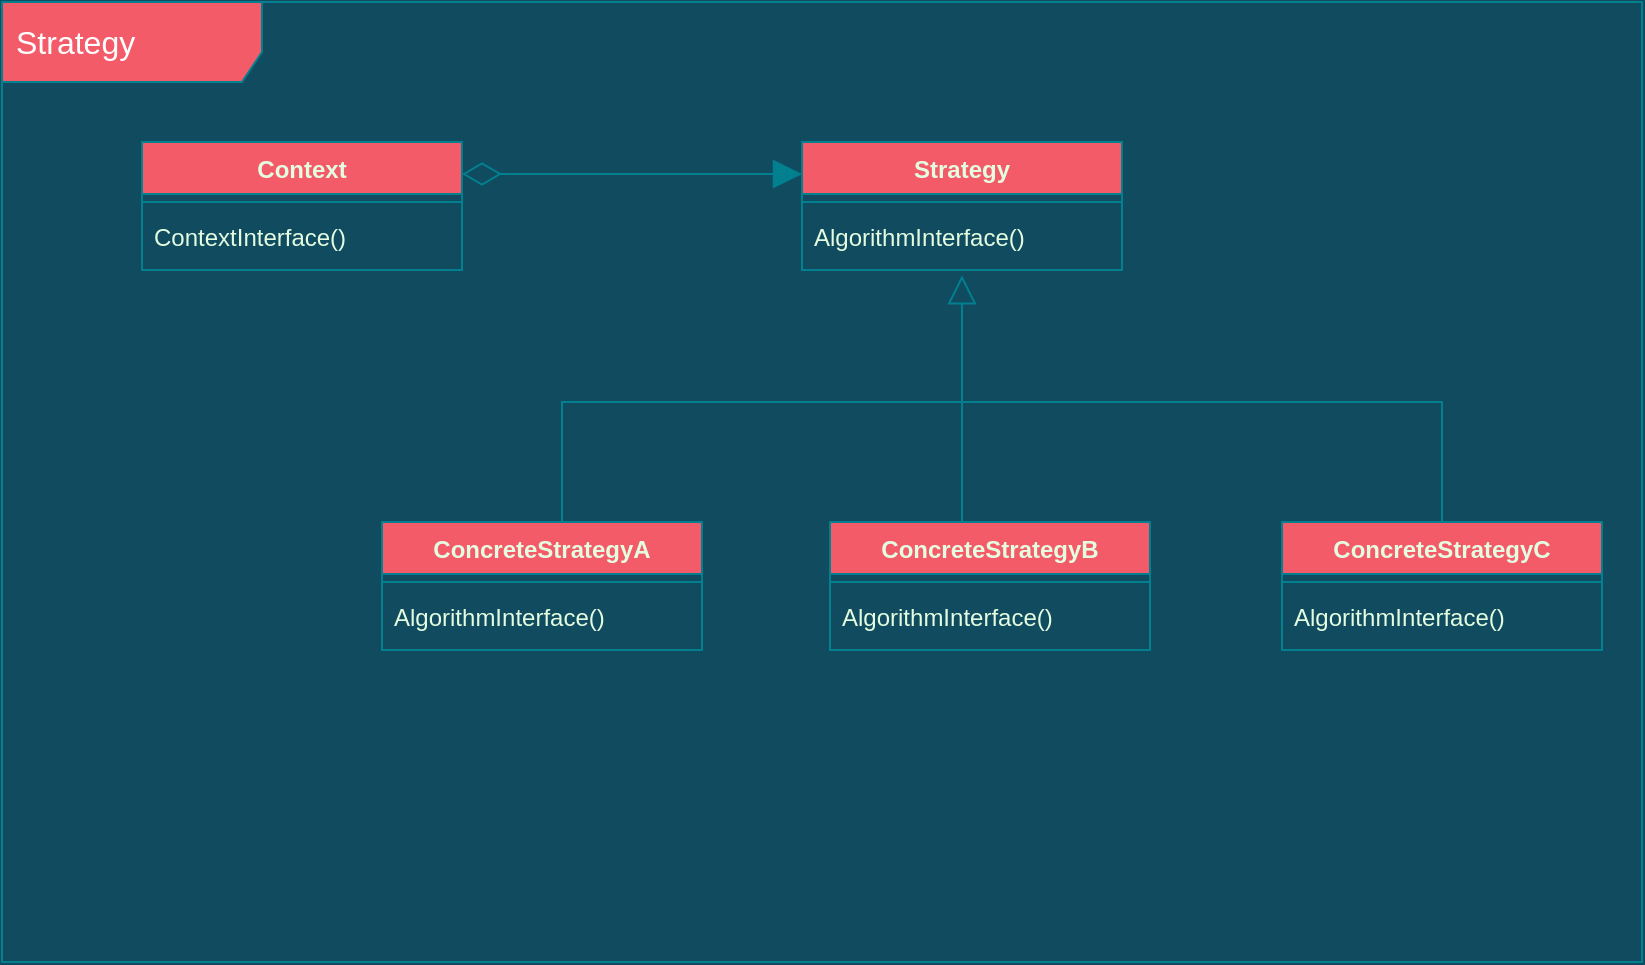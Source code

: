 <mxfile version="15.5.4" type="embed"><diagram id="F_gQ_7oDBF0sjKnGtIvj" name="Page-1"><mxGraphModel dx="1712" dy="1103" grid="1" gridSize="10" guides="1" tooltips="1" connect="1" arrows="1" fold="1" page="1" pageScale="1" pageWidth="827" pageHeight="1169" background="#114B5F" math="0" shadow="0"><root><mxCell id="0"/><mxCell id="1" parent="0"/><mxCell id="82" value="&lt;font color=&quot;#ffffff&quot;&gt;&lt;span style=&quot;font-size: 16px&quot;&gt;Strategy&lt;br&gt;&lt;/span&gt;&lt;/font&gt;" style="shape=umlFrame;whiteSpace=wrap;html=1;width=130;height=40;boundedLbl=1;verticalAlign=middle;align=left;spacingLeft=5;fillColor=#F45B69;strokeColor=#028090;fontColor=#E4FDE1;" parent="1" vertex="1"><mxGeometry y="240" width="820" height="480" as="geometry"/></mxCell><mxCell id="324" value="Context" style="swimlane;fontStyle=1;align=center;verticalAlign=top;childLayout=stackLayout;horizontal=1;startSize=26;horizontalStack=0;resizeParent=1;resizeParentMax=0;resizeLast=0;collapsible=1;marginBottom=0;rounded=0;sketch=0;fontColor=#E4FDE1;strokeColor=#028090;fillColor=#F45B69;" vertex="1" parent="1"><mxGeometry x="70" y="310" width="160" height="64" as="geometry"/></mxCell><mxCell id="326" value="" style="line;strokeWidth=1;fillColor=none;align=left;verticalAlign=middle;spacingTop=-1;spacingLeft=3;spacingRight=3;rotatable=0;labelPosition=right;points=[];portConstraint=eastwest;rounded=0;sketch=0;fontColor=#E4FDE1;labelBackgroundColor=#114B5F;strokeColor=#028090;" vertex="1" parent="324"><mxGeometry y="26" width="160" height="8" as="geometry"/></mxCell><mxCell id="327" value="ContextInterface()" style="text;strokeColor=none;fillColor=none;align=left;verticalAlign=top;spacingLeft=4;spacingRight=4;overflow=hidden;rotatable=0;points=[[0,0.5],[1,0.5]];portConstraint=eastwest;rounded=0;sketch=0;fontColor=#E4FDE1;" vertex="1" parent="324"><mxGeometry y="34" width="160" height="30" as="geometry"/></mxCell><mxCell id="360" value="Strategy" style="swimlane;fontStyle=1;align=center;verticalAlign=top;childLayout=stackLayout;horizontal=1;startSize=26;horizontalStack=0;resizeParent=1;resizeParentMax=0;resizeLast=0;collapsible=1;marginBottom=0;rounded=0;sketch=0;fontColor=#E4FDE1;strokeColor=#028090;fillColor=#F45B69;" vertex="1" parent="1"><mxGeometry x="400" y="310" width="160" height="64" as="geometry"/></mxCell><mxCell id="361" value="" style="line;strokeWidth=1;fillColor=none;align=left;verticalAlign=middle;spacingTop=-1;spacingLeft=3;spacingRight=3;rotatable=0;labelPosition=right;points=[];portConstraint=eastwest;rounded=0;sketch=0;fontColor=#E4FDE1;labelBackgroundColor=#114B5F;strokeColor=#028090;" vertex="1" parent="360"><mxGeometry y="26" width="160" height="8" as="geometry"/></mxCell><mxCell id="362" value="AlgorithmInterface()" style="text;strokeColor=none;fillColor=none;align=left;verticalAlign=top;spacingLeft=4;spacingRight=4;overflow=hidden;rotatable=0;points=[[0,0.5],[1,0.5]];portConstraint=eastwest;rounded=0;sketch=0;fontColor=#E4FDE1;" vertex="1" parent="360"><mxGeometry y="34" width="160" height="30" as="geometry"/></mxCell><mxCell id="363" value="ConcreteStrategyA" style="swimlane;fontStyle=1;align=center;verticalAlign=top;childLayout=stackLayout;horizontal=1;startSize=26;horizontalStack=0;resizeParent=1;resizeParentMax=0;resizeLast=0;collapsible=1;marginBottom=0;rounded=0;sketch=0;fontColor=#E4FDE1;strokeColor=#028090;fillColor=#F45B69;" vertex="1" parent="1"><mxGeometry x="190" y="500" width="160" height="64" as="geometry"/></mxCell><mxCell id="364" value="" style="line;strokeWidth=1;fillColor=none;align=left;verticalAlign=middle;spacingTop=-1;spacingLeft=3;spacingRight=3;rotatable=0;labelPosition=right;points=[];portConstraint=eastwest;rounded=0;sketch=0;fontColor=#E4FDE1;labelBackgroundColor=#114B5F;strokeColor=#028090;" vertex="1" parent="363"><mxGeometry y="26" width="160" height="8" as="geometry"/></mxCell><mxCell id="365" value="AlgorithmInterface()" style="text;strokeColor=none;fillColor=none;align=left;verticalAlign=top;spacingLeft=4;spacingRight=4;overflow=hidden;rotatable=0;points=[[0,0.5],[1,0.5]];portConstraint=eastwest;rounded=0;sketch=0;fontColor=#E4FDE1;" vertex="1" parent="363"><mxGeometry y="34" width="160" height="30" as="geometry"/></mxCell><mxCell id="366" value="ConcreteStrategyB" style="swimlane;fontStyle=1;align=center;verticalAlign=top;childLayout=stackLayout;horizontal=1;startSize=26;horizontalStack=0;resizeParent=1;resizeParentMax=0;resizeLast=0;collapsible=1;marginBottom=0;rounded=0;sketch=0;fontColor=#E4FDE1;strokeColor=#028090;fillColor=#F45B69;" vertex="1" parent="1"><mxGeometry x="414" y="500" width="160" height="64" as="geometry"/></mxCell><mxCell id="367" value="" style="line;strokeWidth=1;fillColor=none;align=left;verticalAlign=middle;spacingTop=-1;spacingLeft=3;spacingRight=3;rotatable=0;labelPosition=right;points=[];portConstraint=eastwest;rounded=0;sketch=0;fontColor=#E4FDE1;labelBackgroundColor=#114B5F;strokeColor=#028090;" vertex="1" parent="366"><mxGeometry y="26" width="160" height="8" as="geometry"/></mxCell><mxCell id="368" value="AlgorithmInterface()" style="text;strokeColor=none;fillColor=none;align=left;verticalAlign=top;spacingLeft=4;spacingRight=4;overflow=hidden;rotatable=0;points=[[0,0.5],[1,0.5]];portConstraint=eastwest;rounded=0;sketch=0;fontColor=#E4FDE1;" vertex="1" parent="366"><mxGeometry y="34" width="160" height="30" as="geometry"/></mxCell><mxCell id="369" value="" style="html=1;verticalAlign=bottom;labelBackgroundColor=none;endArrow=block;endFill=1;rounded=1;sketch=0;fontColor=#E4FDE1;endSize=12;strokeColor=#028090;fillColor=#F45B69;curved=0;startArrow=diamondThin;startFill=0;startSize=17;exitX=1;exitY=0.25;exitDx=0;exitDy=0;entryX=0;entryY=0.25;entryDx=0;entryDy=0;" edge="1" parent="1" source="324" target="360"><mxGeometry width="160" relative="1" as="geometry"><mxPoint x="340" y="420" as="sourcePoint"/><mxPoint x="500" y="420" as="targetPoint"/></mxGeometry></mxCell><mxCell id="373" value="ConcreteStrategyC" style="swimlane;fontStyle=1;align=center;verticalAlign=top;childLayout=stackLayout;horizontal=1;startSize=26;horizontalStack=0;resizeParent=1;resizeParentMax=0;resizeLast=0;collapsible=1;marginBottom=0;rounded=0;sketch=0;fontColor=#E4FDE1;strokeColor=#028090;fillColor=#F45B69;" vertex="1" parent="1"><mxGeometry x="640" y="500" width="160" height="64" as="geometry"/></mxCell><mxCell id="374" value="" style="line;strokeWidth=1;fillColor=none;align=left;verticalAlign=middle;spacingTop=-1;spacingLeft=3;spacingRight=3;rotatable=0;labelPosition=right;points=[];portConstraint=eastwest;rounded=0;sketch=0;fontColor=#E4FDE1;labelBackgroundColor=#114B5F;strokeColor=#028090;" vertex="1" parent="373"><mxGeometry y="26" width="160" height="8" as="geometry"/></mxCell><mxCell id="375" value="AlgorithmInterface()" style="text;strokeColor=none;fillColor=none;align=left;verticalAlign=top;spacingLeft=4;spacingRight=4;overflow=hidden;rotatable=0;points=[[0,0.5],[1,0.5]];portConstraint=eastwest;rounded=0;sketch=0;fontColor=#E4FDE1;" vertex="1" parent="373"><mxGeometry y="34" width="160" height="30" as="geometry"/></mxCell><mxCell id="376" value="" style="html=1;verticalAlign=bottom;labelBackgroundColor=none;endArrow=block;endFill=0;rounded=0;sketch=0;fontColor=#E4FDE1;startSize=17;endSize=12;strokeColor=#028090;fillColor=#F45B69;entryX=0.5;entryY=1.089;entryDx=0;entryDy=0;entryPerimeter=0;" edge="1" parent="1" target="362"><mxGeometry width="160" relative="1" as="geometry"><mxPoint x="480" y="500" as="sourcePoint"/><mxPoint x="450" y="450" as="targetPoint"/></mxGeometry></mxCell><mxCell id="379" value="" style="html=1;verticalAlign=bottom;labelBackgroundColor=none;endArrow=none;endFill=0;rounded=0;sketch=0;fontColor=#E4FDE1;startSize=17;endSize=12;strokeColor=#028090;fillColor=#F45B69;" edge="1" parent="1"><mxGeometry width="160" relative="1" as="geometry"><mxPoint x="280" y="500" as="sourcePoint"/><mxPoint x="480" y="440" as="targetPoint"/><Array as="points"><mxPoint x="280" y="440"/></Array></mxGeometry></mxCell><mxCell id="380" value="" style="html=1;verticalAlign=bottom;labelBackgroundColor=none;endArrow=none;endFill=0;rounded=0;sketch=0;fontColor=#E4FDE1;startSize=17;endSize=12;strokeColor=#028090;fillColor=#F45B69;entryX=0.5;entryY=0;entryDx=0;entryDy=0;" edge="1" parent="1" target="373"><mxGeometry width="160" relative="1" as="geometry"><mxPoint x="480" y="440" as="sourcePoint"/><mxPoint x="700" y="440" as="targetPoint"/><Array as="points"><mxPoint x="720" y="440"/></Array></mxGeometry></mxCell></root></mxGraphModel></diagram></mxfile>